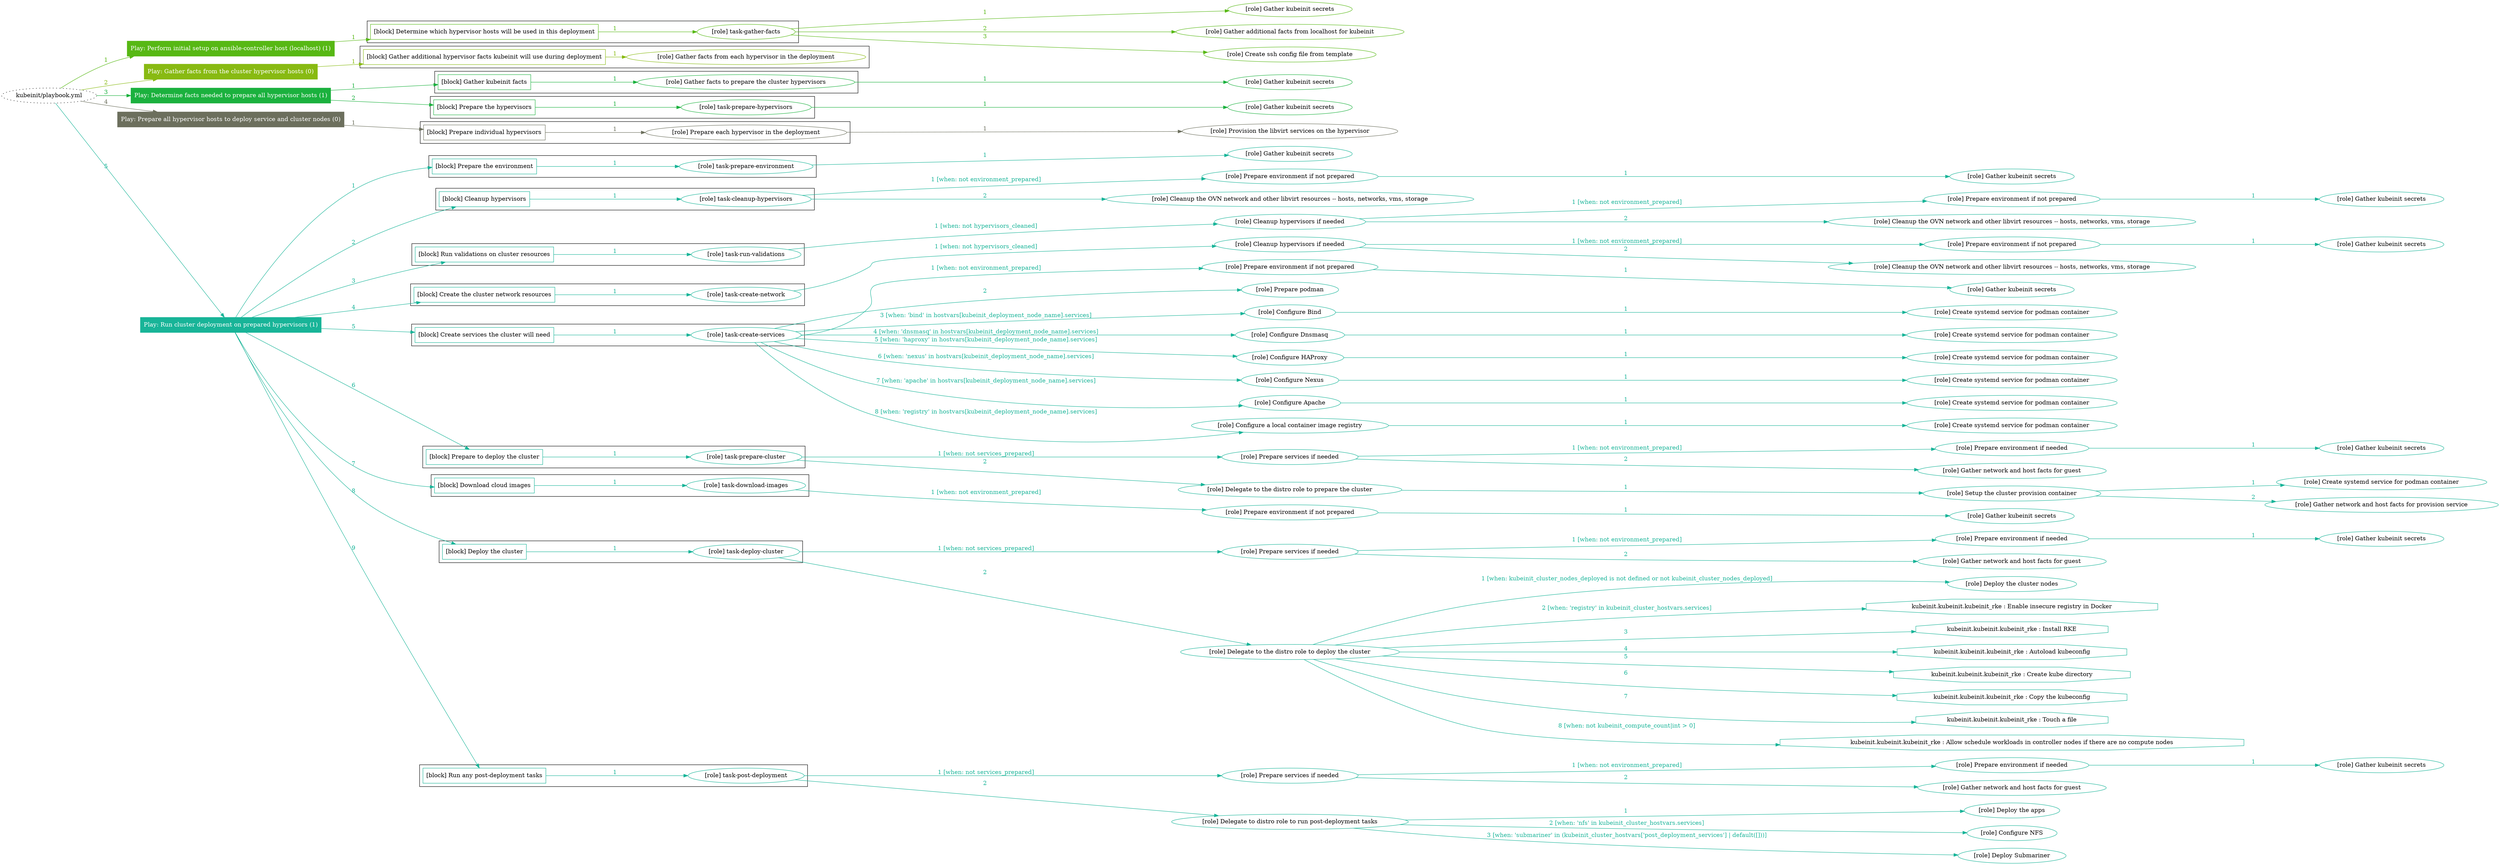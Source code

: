 digraph {
	graph [concentrate=true ordering=in rankdir=LR ratio=fill]
	edge [esep=5 sep=10]
	"kubeinit/playbook.yml" [URL="/home/runner/work/kubeinit/kubeinit/kubeinit/playbook.yml" id=playbook_ad56cc4d style=dotted]
	play_e2d27e5e [label="Play: Perform initial setup on ansible-controller host (localhost) (1)" URL="/home/runner/work/kubeinit/kubeinit/kubeinit/playbook.yml" color="#57b814" fontcolor="#ffffff" id=play_e2d27e5e shape=box style=filled tooltip=localhost]
	"kubeinit/playbook.yml" -> play_e2d27e5e [label="1 " color="#57b814" fontcolor="#57b814" id=edge_4a5ece82 labeltooltip="1 " tooltip="1 "]
	subgraph "Gather kubeinit secrets" {
		role_8caecec0 [label="[role] Gather kubeinit secrets" URL="/home/runner/.ansible/collections/ansible_collections/kubeinit/kubeinit/roles/kubeinit_prepare/tasks/build_hypervisors_group.yml" color="#57b814" id=role_8caecec0 tooltip="Gather kubeinit secrets"]
	}
	subgraph "Gather additional facts from localhost for kubeinit" {
		role_e18c58a7 [label="[role] Gather additional facts from localhost for kubeinit" URL="/home/runner/.ansible/collections/ansible_collections/kubeinit/kubeinit/roles/kubeinit_prepare/tasks/build_hypervisors_group.yml" color="#57b814" id=role_e18c58a7 tooltip="Gather additional facts from localhost for kubeinit"]
	}
	subgraph "Create ssh config file from template" {
		role_cab2b061 [label="[role] Create ssh config file from template" URL="/home/runner/.ansible/collections/ansible_collections/kubeinit/kubeinit/roles/kubeinit_prepare/tasks/build_hypervisors_group.yml" color="#57b814" id=role_cab2b061 tooltip="Create ssh config file from template"]
	}
	subgraph "task-gather-facts" {
		role_47935159 [label="[role] task-gather-facts" URL="/home/runner/work/kubeinit/kubeinit/kubeinit/playbook.yml" color="#57b814" id=role_47935159 tooltip="task-gather-facts"]
		role_47935159 -> role_8caecec0 [label="1 " color="#57b814" fontcolor="#57b814" id=edge_312db075 labeltooltip="1 " tooltip="1 "]
		role_47935159 -> role_e18c58a7 [label="2 " color="#57b814" fontcolor="#57b814" id=edge_8d87c68f labeltooltip="2 " tooltip="2 "]
		role_47935159 -> role_cab2b061 [label="3 " color="#57b814" fontcolor="#57b814" id=edge_d6a0c99b labeltooltip="3 " tooltip="3 "]
	}
	subgraph "Play: Perform initial setup on ansible-controller host (localhost) (1)" {
		play_e2d27e5e -> block_ee9fe966 [label=1 color="#57b814" fontcolor="#57b814" id=edge_82acd79d labeltooltip=1 tooltip=1]
		subgraph cluster_block_ee9fe966 {
			block_ee9fe966 [label="[block] Determine which hypervisor hosts will be used in this deployment" URL="/home/runner/work/kubeinit/kubeinit/kubeinit/playbook.yml" color="#57b814" id=block_ee9fe966 labeltooltip="Determine which hypervisor hosts will be used in this deployment" shape=box tooltip="Determine which hypervisor hosts will be used in this deployment"]
			block_ee9fe966 -> role_47935159 [label="1 " color="#57b814" fontcolor="#57b814" id=edge_8b502aa6 labeltooltip="1 " tooltip="1 "]
		}
	}
	play_242634ef [label="Play: Gather facts from the cluster hypervisor hosts (0)" URL="/home/runner/work/kubeinit/kubeinit/kubeinit/playbook.yml" color="#88ba12" fontcolor="#ffffff" id=play_242634ef shape=box style=filled tooltip="Play: Gather facts from the cluster hypervisor hosts (0)"]
	"kubeinit/playbook.yml" -> play_242634ef [label="2 " color="#88ba12" fontcolor="#88ba12" id=edge_3b2a92cb labeltooltip="2 " tooltip="2 "]
	subgraph "Gather facts from each hypervisor in the deployment" {
		role_b036e285 [label="[role] Gather facts from each hypervisor in the deployment" URL="/home/runner/work/kubeinit/kubeinit/kubeinit/playbook.yml" color="#88ba12" id=role_b036e285 tooltip="Gather facts from each hypervisor in the deployment"]
	}
	subgraph "Play: Gather facts from the cluster hypervisor hosts (0)" {
		play_242634ef -> block_545338bb [label=1 color="#88ba12" fontcolor="#88ba12" id=edge_8d88c85d labeltooltip=1 tooltip=1]
		subgraph cluster_block_545338bb {
			block_545338bb [label="[block] Gather additional hypervisor facts kubeinit will use during deployment" URL="/home/runner/work/kubeinit/kubeinit/kubeinit/playbook.yml" color="#88ba12" id=block_545338bb labeltooltip="Gather additional hypervisor facts kubeinit will use during deployment" shape=box tooltip="Gather additional hypervisor facts kubeinit will use during deployment"]
			block_545338bb -> role_b036e285 [label="1 " color="#88ba12" fontcolor="#88ba12" id=edge_ca3a199c labeltooltip="1 " tooltip="1 "]
		}
	}
	play_de96aedf [label="Play: Determine facts needed to prepare all hypervisor hosts (1)" URL="/home/runner/work/kubeinit/kubeinit/kubeinit/playbook.yml" color="#1bb13e" fontcolor="#ffffff" id=play_de96aedf shape=box style=filled tooltip=localhost]
	"kubeinit/playbook.yml" -> play_de96aedf [label="3 " color="#1bb13e" fontcolor="#1bb13e" id=edge_9e25aa76 labeltooltip="3 " tooltip="3 "]
	subgraph "Gather kubeinit secrets" {
		role_6435d6b5 [label="[role] Gather kubeinit secrets" URL="/home/runner/.ansible/collections/ansible_collections/kubeinit/kubeinit/roles/kubeinit_prepare/tasks/gather_kubeinit_facts.yml" color="#1bb13e" id=role_6435d6b5 tooltip="Gather kubeinit secrets"]
	}
	subgraph "Gather facts to prepare the cluster hypervisors" {
		role_19e1d4fd [label="[role] Gather facts to prepare the cluster hypervisors" URL="/home/runner/work/kubeinit/kubeinit/kubeinit/playbook.yml" color="#1bb13e" id=role_19e1d4fd tooltip="Gather facts to prepare the cluster hypervisors"]
		role_19e1d4fd -> role_6435d6b5 [label="1 " color="#1bb13e" fontcolor="#1bb13e" id=edge_4a332296 labeltooltip="1 " tooltip="1 "]
	}
	subgraph "Gather kubeinit secrets" {
		role_06a35931 [label="[role] Gather kubeinit secrets" URL="/home/runner/.ansible/collections/ansible_collections/kubeinit/kubeinit/roles/kubeinit_prepare/tasks/gather_kubeinit_facts.yml" color="#1bb13e" id=role_06a35931 tooltip="Gather kubeinit secrets"]
	}
	subgraph "task-prepare-hypervisors" {
		role_dc688bc6 [label="[role] task-prepare-hypervisors" URL="/home/runner/work/kubeinit/kubeinit/kubeinit/playbook.yml" color="#1bb13e" id=role_dc688bc6 tooltip="task-prepare-hypervisors"]
		role_dc688bc6 -> role_06a35931 [label="1 " color="#1bb13e" fontcolor="#1bb13e" id=edge_70c2477c labeltooltip="1 " tooltip="1 "]
	}
	subgraph "Play: Determine facts needed to prepare all hypervisor hosts (1)" {
		play_de96aedf -> block_d52e1b7c [label=1 color="#1bb13e" fontcolor="#1bb13e" id=edge_07384f11 labeltooltip=1 tooltip=1]
		subgraph cluster_block_d52e1b7c {
			block_d52e1b7c [label="[block] Gather kubeinit facts" URL="/home/runner/work/kubeinit/kubeinit/kubeinit/playbook.yml" color="#1bb13e" id=block_d52e1b7c labeltooltip="Gather kubeinit facts" shape=box tooltip="Gather kubeinit facts"]
			block_d52e1b7c -> role_19e1d4fd [label="1 " color="#1bb13e" fontcolor="#1bb13e" id=edge_8e4116be labeltooltip="1 " tooltip="1 "]
		}
		play_de96aedf -> block_3daae1e4 [label=2 color="#1bb13e" fontcolor="#1bb13e" id=edge_fbd001d2 labeltooltip=2 tooltip=2]
		subgraph cluster_block_3daae1e4 {
			block_3daae1e4 [label="[block] Prepare the hypervisors" URL="/home/runner/work/kubeinit/kubeinit/kubeinit/playbook.yml" color="#1bb13e" id=block_3daae1e4 labeltooltip="Prepare the hypervisors" shape=box tooltip="Prepare the hypervisors"]
			block_3daae1e4 -> role_dc688bc6 [label="1 " color="#1bb13e" fontcolor="#1bb13e" id=edge_b89bed87 labeltooltip="1 " tooltip="1 "]
		}
	}
	play_b2653efa [label="Play: Prepare all hypervisor hosts to deploy service and cluster nodes (0)" URL="/home/runner/work/kubeinit/kubeinit/kubeinit/playbook.yml" color="#6c6f5d" fontcolor="#ffffff" id=play_b2653efa shape=box style=filled tooltip="Play: Prepare all hypervisor hosts to deploy service and cluster nodes (0)"]
	"kubeinit/playbook.yml" -> play_b2653efa [label="4 " color="#6c6f5d" fontcolor="#6c6f5d" id=edge_db96b7e7 labeltooltip="4 " tooltip="4 "]
	subgraph "Provision the libvirt services on the hypervisor" {
		role_12d65245 [label="[role] Provision the libvirt services on the hypervisor" URL="/home/runner/.ansible/collections/ansible_collections/kubeinit/kubeinit/roles/kubeinit_prepare/tasks/prepare_hypervisor.yml" color="#6c6f5d" id=role_12d65245 tooltip="Provision the libvirt services on the hypervisor"]
	}
	subgraph "Prepare each hypervisor in the deployment" {
		role_eaebdd2c [label="[role] Prepare each hypervisor in the deployment" URL="/home/runner/work/kubeinit/kubeinit/kubeinit/playbook.yml" color="#6c6f5d" id=role_eaebdd2c tooltip="Prepare each hypervisor in the deployment"]
		role_eaebdd2c -> role_12d65245 [label="1 " color="#6c6f5d" fontcolor="#6c6f5d" id=edge_6cf47b03 labeltooltip="1 " tooltip="1 "]
	}
	subgraph "Play: Prepare all hypervisor hosts to deploy service and cluster nodes (0)" {
		play_b2653efa -> block_2a9b8114 [label=1 color="#6c6f5d" fontcolor="#6c6f5d" id=edge_63452d18 labeltooltip=1 tooltip=1]
		subgraph cluster_block_2a9b8114 {
			block_2a9b8114 [label="[block] Prepare individual hypervisors" URL="/home/runner/work/kubeinit/kubeinit/kubeinit/playbook.yml" color="#6c6f5d" id=block_2a9b8114 labeltooltip="Prepare individual hypervisors" shape=box tooltip="Prepare individual hypervisors"]
			block_2a9b8114 -> role_eaebdd2c [label="1 " color="#6c6f5d" fontcolor="#6c6f5d" id=edge_412af940 labeltooltip="1 " tooltip="1 "]
		}
	}
	play_1fff1f12 [label="Play: Run cluster deployment on prepared hypervisors (1)" URL="/home/runner/work/kubeinit/kubeinit/kubeinit/playbook.yml" color="#18b498" fontcolor="#ffffff" id=play_1fff1f12 shape=box style=filled tooltip=localhost]
	"kubeinit/playbook.yml" -> play_1fff1f12 [label="5 " color="#18b498" fontcolor="#18b498" id=edge_ccf6ede2 labeltooltip="5 " tooltip="5 "]
	subgraph "Gather kubeinit secrets" {
		role_f01e259b [label="[role] Gather kubeinit secrets" URL="/home/runner/.ansible/collections/ansible_collections/kubeinit/kubeinit/roles/kubeinit_prepare/tasks/gather_kubeinit_facts.yml" color="#18b498" id=role_f01e259b tooltip="Gather kubeinit secrets"]
	}
	subgraph "task-prepare-environment" {
		role_ac070399 [label="[role] task-prepare-environment" URL="/home/runner/work/kubeinit/kubeinit/kubeinit/playbook.yml" color="#18b498" id=role_ac070399 tooltip="task-prepare-environment"]
		role_ac070399 -> role_f01e259b [label="1 " color="#18b498" fontcolor="#18b498" id=edge_ea59a6ec labeltooltip="1 " tooltip="1 "]
	}
	subgraph "Gather kubeinit secrets" {
		role_28d70554 [label="[role] Gather kubeinit secrets" URL="/home/runner/.ansible/collections/ansible_collections/kubeinit/kubeinit/roles/kubeinit_prepare/tasks/gather_kubeinit_facts.yml" color="#18b498" id=role_28d70554 tooltip="Gather kubeinit secrets"]
	}
	subgraph "Prepare environment if not prepared" {
		role_78c14a8c [label="[role] Prepare environment if not prepared" URL="/home/runner/.ansible/collections/ansible_collections/kubeinit/kubeinit/roles/kubeinit_prepare/tasks/cleanup_hypervisors.yml" color="#18b498" id=role_78c14a8c tooltip="Prepare environment if not prepared"]
		role_78c14a8c -> role_28d70554 [label="1 " color="#18b498" fontcolor="#18b498" id=edge_17ea682e labeltooltip="1 " tooltip="1 "]
	}
	subgraph "Cleanup the OVN network and other libvirt resources -- hosts, networks, vms, storage" {
		role_adc7763f [label="[role] Cleanup the OVN network and other libvirt resources -- hosts, networks, vms, storage" URL="/home/runner/.ansible/collections/ansible_collections/kubeinit/kubeinit/roles/kubeinit_prepare/tasks/cleanup_hypervisors.yml" color="#18b498" id=role_adc7763f tooltip="Cleanup the OVN network and other libvirt resources -- hosts, networks, vms, storage"]
	}
	subgraph "task-cleanup-hypervisors" {
		role_fd92d366 [label="[role] task-cleanup-hypervisors" URL="/home/runner/work/kubeinit/kubeinit/kubeinit/playbook.yml" color="#18b498" id=role_fd92d366 tooltip="task-cleanup-hypervisors"]
		role_fd92d366 -> role_78c14a8c [label="1 [when: not environment_prepared]" color="#18b498" fontcolor="#18b498" id=edge_99ed2f37 labeltooltip="1 [when: not environment_prepared]" tooltip="1 [when: not environment_prepared]"]
		role_fd92d366 -> role_adc7763f [label="2 " color="#18b498" fontcolor="#18b498" id=edge_db4483ed labeltooltip="2 " tooltip="2 "]
	}
	subgraph "Gather kubeinit secrets" {
		role_2e006601 [label="[role] Gather kubeinit secrets" URL="/home/runner/.ansible/collections/ansible_collections/kubeinit/kubeinit/roles/kubeinit_prepare/tasks/gather_kubeinit_facts.yml" color="#18b498" id=role_2e006601 tooltip="Gather kubeinit secrets"]
	}
	subgraph "Prepare environment if not prepared" {
		role_01ced972 [label="[role] Prepare environment if not prepared" URL="/home/runner/.ansible/collections/ansible_collections/kubeinit/kubeinit/roles/kubeinit_prepare/tasks/cleanup_hypervisors.yml" color="#18b498" id=role_01ced972 tooltip="Prepare environment if not prepared"]
		role_01ced972 -> role_2e006601 [label="1 " color="#18b498" fontcolor="#18b498" id=edge_27e6383d labeltooltip="1 " tooltip="1 "]
	}
	subgraph "Cleanup the OVN network and other libvirt resources -- hosts, networks, vms, storage" {
		role_58a70f8f [label="[role] Cleanup the OVN network and other libvirt resources -- hosts, networks, vms, storage" URL="/home/runner/.ansible/collections/ansible_collections/kubeinit/kubeinit/roles/kubeinit_prepare/tasks/cleanup_hypervisors.yml" color="#18b498" id=role_58a70f8f tooltip="Cleanup the OVN network and other libvirt resources -- hosts, networks, vms, storage"]
	}
	subgraph "Cleanup hypervisors if needed" {
		role_36cb63e2 [label="[role] Cleanup hypervisors if needed" URL="/home/runner/.ansible/collections/ansible_collections/kubeinit/kubeinit/roles/kubeinit_validations/tasks/main.yml" color="#18b498" id=role_36cb63e2 tooltip="Cleanup hypervisors if needed"]
		role_36cb63e2 -> role_01ced972 [label="1 [when: not environment_prepared]" color="#18b498" fontcolor="#18b498" id=edge_2f2795e2 labeltooltip="1 [when: not environment_prepared]" tooltip="1 [when: not environment_prepared]"]
		role_36cb63e2 -> role_58a70f8f [label="2 " color="#18b498" fontcolor="#18b498" id=edge_8f5e1035 labeltooltip="2 " tooltip="2 "]
	}
	subgraph "task-run-validations" {
		role_15efc635 [label="[role] task-run-validations" URL="/home/runner/work/kubeinit/kubeinit/kubeinit/playbook.yml" color="#18b498" id=role_15efc635 tooltip="task-run-validations"]
		role_15efc635 -> role_36cb63e2 [label="1 [when: not hypervisors_cleaned]" color="#18b498" fontcolor="#18b498" id=edge_c5f8f22e labeltooltip="1 [when: not hypervisors_cleaned]" tooltip="1 [when: not hypervisors_cleaned]"]
	}
	subgraph "Gather kubeinit secrets" {
		role_accc8fbd [label="[role] Gather kubeinit secrets" URL="/home/runner/.ansible/collections/ansible_collections/kubeinit/kubeinit/roles/kubeinit_prepare/tasks/gather_kubeinit_facts.yml" color="#18b498" id=role_accc8fbd tooltip="Gather kubeinit secrets"]
	}
	subgraph "Prepare environment if not prepared" {
		role_8a1caf19 [label="[role] Prepare environment if not prepared" URL="/home/runner/.ansible/collections/ansible_collections/kubeinit/kubeinit/roles/kubeinit_prepare/tasks/cleanup_hypervisors.yml" color="#18b498" id=role_8a1caf19 tooltip="Prepare environment if not prepared"]
		role_8a1caf19 -> role_accc8fbd [label="1 " color="#18b498" fontcolor="#18b498" id=edge_2fae8c40 labeltooltip="1 " tooltip="1 "]
	}
	subgraph "Cleanup the OVN network and other libvirt resources -- hosts, networks, vms, storage" {
		role_b81959d9 [label="[role] Cleanup the OVN network and other libvirt resources -- hosts, networks, vms, storage" URL="/home/runner/.ansible/collections/ansible_collections/kubeinit/kubeinit/roles/kubeinit_prepare/tasks/cleanup_hypervisors.yml" color="#18b498" id=role_b81959d9 tooltip="Cleanup the OVN network and other libvirt resources -- hosts, networks, vms, storage"]
	}
	subgraph "Cleanup hypervisors if needed" {
		role_41d81420 [label="[role] Cleanup hypervisors if needed" URL="/home/runner/.ansible/collections/ansible_collections/kubeinit/kubeinit/roles/kubeinit_libvirt/tasks/create_network.yml" color="#18b498" id=role_41d81420 tooltip="Cleanup hypervisors if needed"]
		role_41d81420 -> role_8a1caf19 [label="1 [when: not environment_prepared]" color="#18b498" fontcolor="#18b498" id=edge_cbe672a8 labeltooltip="1 [when: not environment_prepared]" tooltip="1 [when: not environment_prepared]"]
		role_41d81420 -> role_b81959d9 [label="2 " color="#18b498" fontcolor="#18b498" id=edge_35fd6a7b labeltooltip="2 " tooltip="2 "]
	}
	subgraph "task-create-network" {
		role_42b4af9a [label="[role] task-create-network" URL="/home/runner/work/kubeinit/kubeinit/kubeinit/playbook.yml" color="#18b498" id=role_42b4af9a tooltip="task-create-network"]
		role_42b4af9a -> role_41d81420 [label="1 [when: not hypervisors_cleaned]" color="#18b498" fontcolor="#18b498" id=edge_ce1dcd2d labeltooltip="1 [when: not hypervisors_cleaned]" tooltip="1 [when: not hypervisors_cleaned]"]
	}
	subgraph "Gather kubeinit secrets" {
		role_8c33ddd1 [label="[role] Gather kubeinit secrets" URL="/home/runner/.ansible/collections/ansible_collections/kubeinit/kubeinit/roles/kubeinit_prepare/tasks/gather_kubeinit_facts.yml" color="#18b498" id=role_8c33ddd1 tooltip="Gather kubeinit secrets"]
	}
	subgraph "Prepare environment if not prepared" {
		role_e92c184a [label="[role] Prepare environment if not prepared" URL="/home/runner/.ansible/collections/ansible_collections/kubeinit/kubeinit/roles/kubeinit_services/tasks/main.yml" color="#18b498" id=role_e92c184a tooltip="Prepare environment if not prepared"]
		role_e92c184a -> role_8c33ddd1 [label="1 " color="#18b498" fontcolor="#18b498" id=edge_4cff272e labeltooltip="1 " tooltip="1 "]
	}
	subgraph "Prepare podman" {
		role_97bdbd8a [label="[role] Prepare podman" URL="/home/runner/.ansible/collections/ansible_collections/kubeinit/kubeinit/roles/kubeinit_services/tasks/00_create_service_pod.yml" color="#18b498" id=role_97bdbd8a tooltip="Prepare podman"]
	}
	subgraph "Create systemd service for podman container" {
		role_a95ace68 [label="[role] Create systemd service for podman container" URL="/home/runner/.ansible/collections/ansible_collections/kubeinit/kubeinit/roles/kubeinit_bind/tasks/main.yml" color="#18b498" id=role_a95ace68 tooltip="Create systemd service for podman container"]
	}
	subgraph "Configure Bind" {
		role_8f5a0aff [label="[role] Configure Bind" URL="/home/runner/.ansible/collections/ansible_collections/kubeinit/kubeinit/roles/kubeinit_services/tasks/start_services_containers.yml" color="#18b498" id=role_8f5a0aff tooltip="Configure Bind"]
		role_8f5a0aff -> role_a95ace68 [label="1 " color="#18b498" fontcolor="#18b498" id=edge_f0a955ad labeltooltip="1 " tooltip="1 "]
	}
	subgraph "Create systemd service for podman container" {
		role_437e7b6e [label="[role] Create systemd service for podman container" URL="/home/runner/.ansible/collections/ansible_collections/kubeinit/kubeinit/roles/kubeinit_dnsmasq/tasks/main.yml" color="#18b498" id=role_437e7b6e tooltip="Create systemd service for podman container"]
	}
	subgraph "Configure Dnsmasq" {
		role_b3ea6ff1 [label="[role] Configure Dnsmasq" URL="/home/runner/.ansible/collections/ansible_collections/kubeinit/kubeinit/roles/kubeinit_services/tasks/start_services_containers.yml" color="#18b498" id=role_b3ea6ff1 tooltip="Configure Dnsmasq"]
		role_b3ea6ff1 -> role_437e7b6e [label="1 " color="#18b498" fontcolor="#18b498" id=edge_c48ce092 labeltooltip="1 " tooltip="1 "]
	}
	subgraph "Create systemd service for podman container" {
		role_fea1d9c7 [label="[role] Create systemd service for podman container" URL="/home/runner/.ansible/collections/ansible_collections/kubeinit/kubeinit/roles/kubeinit_haproxy/tasks/main.yml" color="#18b498" id=role_fea1d9c7 tooltip="Create systemd service for podman container"]
	}
	subgraph "Configure HAProxy" {
		role_f89cd831 [label="[role] Configure HAProxy" URL="/home/runner/.ansible/collections/ansible_collections/kubeinit/kubeinit/roles/kubeinit_services/tasks/start_services_containers.yml" color="#18b498" id=role_f89cd831 tooltip="Configure HAProxy"]
		role_f89cd831 -> role_fea1d9c7 [label="1 " color="#18b498" fontcolor="#18b498" id=edge_677c8c40 labeltooltip="1 " tooltip="1 "]
	}
	subgraph "Create systemd service for podman container" {
		role_7aa463ea [label="[role] Create systemd service for podman container" URL="/home/runner/.ansible/collections/ansible_collections/kubeinit/kubeinit/roles/kubeinit_nexus/tasks/main.yml" color="#18b498" id=role_7aa463ea tooltip="Create systemd service for podman container"]
	}
	subgraph "Configure Nexus" {
		role_d23a3349 [label="[role] Configure Nexus" URL="/home/runner/.ansible/collections/ansible_collections/kubeinit/kubeinit/roles/kubeinit_services/tasks/start_services_containers.yml" color="#18b498" id=role_d23a3349 tooltip="Configure Nexus"]
		role_d23a3349 -> role_7aa463ea [label="1 " color="#18b498" fontcolor="#18b498" id=edge_4b5371d2 labeltooltip="1 " tooltip="1 "]
	}
	subgraph "Create systemd service for podman container" {
		role_91e4d8b1 [label="[role] Create systemd service for podman container" URL="/home/runner/.ansible/collections/ansible_collections/kubeinit/kubeinit/roles/kubeinit_apache/tasks/main.yml" color="#18b498" id=role_91e4d8b1 tooltip="Create systemd service for podman container"]
	}
	subgraph "Configure Apache" {
		role_6d3fcf8b [label="[role] Configure Apache" URL="/home/runner/.ansible/collections/ansible_collections/kubeinit/kubeinit/roles/kubeinit_services/tasks/start_services_containers.yml" color="#18b498" id=role_6d3fcf8b tooltip="Configure Apache"]
		role_6d3fcf8b -> role_91e4d8b1 [label="1 " color="#18b498" fontcolor="#18b498" id=edge_47a3f243 labeltooltip="1 " tooltip="1 "]
	}
	subgraph "Create systemd service for podman container" {
		role_f86527e0 [label="[role] Create systemd service for podman container" URL="/home/runner/.ansible/collections/ansible_collections/kubeinit/kubeinit/roles/kubeinit_registry/tasks/main.yml" color="#18b498" id=role_f86527e0 tooltip="Create systemd service for podman container"]
	}
	subgraph "Configure a local container image registry" {
		role_2e4516a8 [label="[role] Configure a local container image registry" URL="/home/runner/.ansible/collections/ansible_collections/kubeinit/kubeinit/roles/kubeinit_services/tasks/start_services_containers.yml" color="#18b498" id=role_2e4516a8 tooltip="Configure a local container image registry"]
		role_2e4516a8 -> role_f86527e0 [label="1 " color="#18b498" fontcolor="#18b498" id=edge_9bbbc473 labeltooltip="1 " tooltip="1 "]
	}
	subgraph "task-create-services" {
		role_89347b7a [label="[role] task-create-services" URL="/home/runner/work/kubeinit/kubeinit/kubeinit/playbook.yml" color="#18b498" id=role_89347b7a tooltip="task-create-services"]
		role_89347b7a -> role_e92c184a [label="1 [when: not environment_prepared]" color="#18b498" fontcolor="#18b498" id=edge_7eb4a441 labeltooltip="1 [when: not environment_prepared]" tooltip="1 [when: not environment_prepared]"]
		role_89347b7a -> role_97bdbd8a [label="2 " color="#18b498" fontcolor="#18b498" id=edge_35e79e3b labeltooltip="2 " tooltip="2 "]
		role_89347b7a -> role_8f5a0aff [label="3 [when: 'bind' in hostvars[kubeinit_deployment_node_name].services]" color="#18b498" fontcolor="#18b498" id=edge_34b42431 labeltooltip="3 [when: 'bind' in hostvars[kubeinit_deployment_node_name].services]" tooltip="3 [when: 'bind' in hostvars[kubeinit_deployment_node_name].services]"]
		role_89347b7a -> role_b3ea6ff1 [label="4 [when: 'dnsmasq' in hostvars[kubeinit_deployment_node_name].services]" color="#18b498" fontcolor="#18b498" id=edge_46fa204b labeltooltip="4 [when: 'dnsmasq' in hostvars[kubeinit_deployment_node_name].services]" tooltip="4 [when: 'dnsmasq' in hostvars[kubeinit_deployment_node_name].services]"]
		role_89347b7a -> role_f89cd831 [label="5 [when: 'haproxy' in hostvars[kubeinit_deployment_node_name].services]" color="#18b498" fontcolor="#18b498" id=edge_d19ba3c0 labeltooltip="5 [when: 'haproxy' in hostvars[kubeinit_deployment_node_name].services]" tooltip="5 [when: 'haproxy' in hostvars[kubeinit_deployment_node_name].services]"]
		role_89347b7a -> role_d23a3349 [label="6 [when: 'nexus' in hostvars[kubeinit_deployment_node_name].services]" color="#18b498" fontcolor="#18b498" id=edge_b170d63d labeltooltip="6 [when: 'nexus' in hostvars[kubeinit_deployment_node_name].services]" tooltip="6 [when: 'nexus' in hostvars[kubeinit_deployment_node_name].services]"]
		role_89347b7a -> role_6d3fcf8b [label="7 [when: 'apache' in hostvars[kubeinit_deployment_node_name].services]" color="#18b498" fontcolor="#18b498" id=edge_a135ff8f labeltooltip="7 [when: 'apache' in hostvars[kubeinit_deployment_node_name].services]" tooltip="7 [when: 'apache' in hostvars[kubeinit_deployment_node_name].services]"]
		role_89347b7a -> role_2e4516a8 [label="8 [when: 'registry' in hostvars[kubeinit_deployment_node_name].services]" color="#18b498" fontcolor="#18b498" id=edge_5f2e6531 labeltooltip="8 [when: 'registry' in hostvars[kubeinit_deployment_node_name].services]" tooltip="8 [when: 'registry' in hostvars[kubeinit_deployment_node_name].services]"]
	}
	subgraph "Gather kubeinit secrets" {
		role_cae92329 [label="[role] Gather kubeinit secrets" URL="/home/runner/.ansible/collections/ansible_collections/kubeinit/kubeinit/roles/kubeinit_prepare/tasks/gather_kubeinit_facts.yml" color="#18b498" id=role_cae92329 tooltip="Gather kubeinit secrets"]
	}
	subgraph "Prepare environment if needed" {
		role_06676081 [label="[role] Prepare environment if needed" URL="/home/runner/.ansible/collections/ansible_collections/kubeinit/kubeinit/roles/kubeinit_services/tasks/prepare_services.yml" color="#18b498" id=role_06676081 tooltip="Prepare environment if needed"]
		role_06676081 -> role_cae92329 [label="1 " color="#18b498" fontcolor="#18b498" id=edge_412c0a70 labeltooltip="1 " tooltip="1 "]
	}
	subgraph "Gather network and host facts for guest" {
		role_d687a2ee [label="[role] Gather network and host facts for guest" URL="/home/runner/.ansible/collections/ansible_collections/kubeinit/kubeinit/roles/kubeinit_services/tasks/prepare_services.yml" color="#18b498" id=role_d687a2ee tooltip="Gather network and host facts for guest"]
	}
	subgraph "Prepare services if needed" {
		role_8a64f5bc [label="[role] Prepare services if needed" URL="/home/runner/.ansible/collections/ansible_collections/kubeinit/kubeinit/roles/kubeinit_prepare/tasks/prepare_cluster.yml" color="#18b498" id=role_8a64f5bc tooltip="Prepare services if needed"]
		role_8a64f5bc -> role_06676081 [label="1 [when: not environment_prepared]" color="#18b498" fontcolor="#18b498" id=edge_8e95c97e labeltooltip="1 [when: not environment_prepared]" tooltip="1 [when: not environment_prepared]"]
		role_8a64f5bc -> role_d687a2ee [label="2 " color="#18b498" fontcolor="#18b498" id=edge_f4cb23a2 labeltooltip="2 " tooltip="2 "]
	}
	subgraph "Create systemd service for podman container" {
		role_e7cd3bd9 [label="[role] Create systemd service for podman container" URL="/home/runner/.ansible/collections/ansible_collections/kubeinit/kubeinit/roles/kubeinit_services/tasks/create_provision_container.yml" color="#18b498" id=role_e7cd3bd9 tooltip="Create systemd service for podman container"]
	}
	subgraph "Gather network and host facts for provision service" {
		role_239aa3bc [label="[role] Gather network and host facts for provision service" URL="/home/runner/.ansible/collections/ansible_collections/kubeinit/kubeinit/roles/kubeinit_services/tasks/create_provision_container.yml" color="#18b498" id=role_239aa3bc tooltip="Gather network and host facts for provision service"]
	}
	subgraph "Setup the cluster provision container" {
		role_4e031de2 [label="[role] Setup the cluster provision container" URL="/home/runner/.ansible/collections/ansible_collections/kubeinit/kubeinit/roles/kubeinit_rke/tasks/prepare_cluster.yml" color="#18b498" id=role_4e031de2 tooltip="Setup the cluster provision container"]
		role_4e031de2 -> role_e7cd3bd9 [label="1 " color="#18b498" fontcolor="#18b498" id=edge_610b25d4 labeltooltip="1 " tooltip="1 "]
		role_4e031de2 -> role_239aa3bc [label="2 " color="#18b498" fontcolor="#18b498" id=edge_05fd43ad labeltooltip="2 " tooltip="2 "]
	}
	subgraph "Delegate to the distro role to prepare the cluster" {
		role_14563ed6 [label="[role] Delegate to the distro role to prepare the cluster" URL="/home/runner/.ansible/collections/ansible_collections/kubeinit/kubeinit/roles/kubeinit_prepare/tasks/prepare_cluster.yml" color="#18b498" id=role_14563ed6 tooltip="Delegate to the distro role to prepare the cluster"]
		role_14563ed6 -> role_4e031de2 [label="1 " color="#18b498" fontcolor="#18b498" id=edge_a75ee60a labeltooltip="1 " tooltip="1 "]
	}
	subgraph "task-prepare-cluster" {
		role_bc41ea6a [label="[role] task-prepare-cluster" URL="/home/runner/work/kubeinit/kubeinit/kubeinit/playbook.yml" color="#18b498" id=role_bc41ea6a tooltip="task-prepare-cluster"]
		role_bc41ea6a -> role_8a64f5bc [label="1 [when: not services_prepared]" color="#18b498" fontcolor="#18b498" id=edge_0023e075 labeltooltip="1 [when: not services_prepared]" tooltip="1 [when: not services_prepared]"]
		role_bc41ea6a -> role_14563ed6 [label="2 " color="#18b498" fontcolor="#18b498" id=edge_9088e0ff labeltooltip="2 " tooltip="2 "]
	}
	subgraph "Gather kubeinit secrets" {
		role_8be03546 [label="[role] Gather kubeinit secrets" URL="/home/runner/.ansible/collections/ansible_collections/kubeinit/kubeinit/roles/kubeinit_prepare/tasks/gather_kubeinit_facts.yml" color="#18b498" id=role_8be03546 tooltip="Gather kubeinit secrets"]
	}
	subgraph "Prepare environment if not prepared" {
		role_01322762 [label="[role] Prepare environment if not prepared" URL="/home/runner/.ansible/collections/ansible_collections/kubeinit/kubeinit/roles/kubeinit_libvirt/tasks/download_cloud_images.yml" color="#18b498" id=role_01322762 tooltip="Prepare environment if not prepared"]
		role_01322762 -> role_8be03546 [label="1 " color="#18b498" fontcolor="#18b498" id=edge_341dc0a3 labeltooltip="1 " tooltip="1 "]
	}
	subgraph "task-download-images" {
		role_7a5e357b [label="[role] task-download-images" URL="/home/runner/work/kubeinit/kubeinit/kubeinit/playbook.yml" color="#18b498" id=role_7a5e357b tooltip="task-download-images"]
		role_7a5e357b -> role_01322762 [label="1 [when: not environment_prepared]" color="#18b498" fontcolor="#18b498" id=edge_478268dc labeltooltip="1 [when: not environment_prepared]" tooltip="1 [when: not environment_prepared]"]
	}
	subgraph "Gather kubeinit secrets" {
		role_3458502c [label="[role] Gather kubeinit secrets" URL="/home/runner/.ansible/collections/ansible_collections/kubeinit/kubeinit/roles/kubeinit_prepare/tasks/gather_kubeinit_facts.yml" color="#18b498" id=role_3458502c tooltip="Gather kubeinit secrets"]
	}
	subgraph "Prepare environment if needed" {
		role_ce61f712 [label="[role] Prepare environment if needed" URL="/home/runner/.ansible/collections/ansible_collections/kubeinit/kubeinit/roles/kubeinit_services/tasks/prepare_services.yml" color="#18b498" id=role_ce61f712 tooltip="Prepare environment if needed"]
		role_ce61f712 -> role_3458502c [label="1 " color="#18b498" fontcolor="#18b498" id=edge_c9df8db3 labeltooltip="1 " tooltip="1 "]
	}
	subgraph "Gather network and host facts for guest" {
		role_20d72e1b [label="[role] Gather network and host facts for guest" URL="/home/runner/.ansible/collections/ansible_collections/kubeinit/kubeinit/roles/kubeinit_services/tasks/prepare_services.yml" color="#18b498" id=role_20d72e1b tooltip="Gather network and host facts for guest"]
	}
	subgraph "Prepare services if needed" {
		role_fe5220aa [label="[role] Prepare services if needed" URL="/home/runner/.ansible/collections/ansible_collections/kubeinit/kubeinit/roles/kubeinit_prepare/tasks/deploy_cluster.yml" color="#18b498" id=role_fe5220aa tooltip="Prepare services if needed"]
		role_fe5220aa -> role_ce61f712 [label="1 [when: not environment_prepared]" color="#18b498" fontcolor="#18b498" id=edge_f4601152 labeltooltip="1 [when: not environment_prepared]" tooltip="1 [when: not environment_prepared]"]
		role_fe5220aa -> role_20d72e1b [label="2 " color="#18b498" fontcolor="#18b498" id=edge_0ace3a80 labeltooltip="2 " tooltip="2 "]
	}
	subgraph "Deploy the cluster nodes" {
		role_b0f6f315 [label="[role] Deploy the cluster nodes" URL="/home/runner/.ansible/collections/ansible_collections/kubeinit/kubeinit/roles/kubeinit_rke/tasks/main.yml" color="#18b498" id=role_b0f6f315 tooltip="Deploy the cluster nodes"]
	}
	subgraph "Delegate to the distro role to deploy the cluster" {
		role_9e077f15 [label="[role] Delegate to the distro role to deploy the cluster" URL="/home/runner/.ansible/collections/ansible_collections/kubeinit/kubeinit/roles/kubeinit_prepare/tasks/deploy_cluster.yml" color="#18b498" id=role_9e077f15 tooltip="Delegate to the distro role to deploy the cluster"]
		role_9e077f15 -> role_b0f6f315 [label="1 [when: kubeinit_cluster_nodes_deployed is not defined or not kubeinit_cluster_nodes_deployed]" color="#18b498" fontcolor="#18b498" id=edge_e9c96806 labeltooltip="1 [when: kubeinit_cluster_nodes_deployed is not defined or not kubeinit_cluster_nodes_deployed]" tooltip="1 [when: kubeinit_cluster_nodes_deployed is not defined or not kubeinit_cluster_nodes_deployed]"]
		task_5e40d55a [label="kubeinit.kubeinit.kubeinit_rke : Enable insecure registry in Docker" URL="/home/runner/.ansible/collections/ansible_collections/kubeinit/kubeinit/roles/kubeinit_rke/tasks/main.yml" color="#18b498" id=task_5e40d55a shape=octagon tooltip="kubeinit.kubeinit.kubeinit_rke : Enable insecure registry in Docker"]
		role_9e077f15 -> task_5e40d55a [label="2 [when: 'registry' in kubeinit_cluster_hostvars.services]" color="#18b498" fontcolor="#18b498" id=edge_285d990f labeltooltip="2 [when: 'registry' in kubeinit_cluster_hostvars.services]" tooltip="2 [when: 'registry' in kubeinit_cluster_hostvars.services]"]
		task_62a0ce47 [label="kubeinit.kubeinit.kubeinit_rke : Install RKE" URL="/home/runner/.ansible/collections/ansible_collections/kubeinit/kubeinit/roles/kubeinit_rke/tasks/main.yml" color="#18b498" id=task_62a0ce47 shape=octagon tooltip="kubeinit.kubeinit.kubeinit_rke : Install RKE"]
		role_9e077f15 -> task_62a0ce47 [label="3 " color="#18b498" fontcolor="#18b498" id=edge_f6e9dc8c labeltooltip="3 " tooltip="3 "]
		task_ae64ab06 [label="kubeinit.kubeinit.kubeinit_rke : Autoload kubeconfig" URL="/home/runner/.ansible/collections/ansible_collections/kubeinit/kubeinit/roles/kubeinit_rke/tasks/main.yml" color="#18b498" id=task_ae64ab06 shape=octagon tooltip="kubeinit.kubeinit.kubeinit_rke : Autoload kubeconfig"]
		role_9e077f15 -> task_ae64ab06 [label="4 " color="#18b498" fontcolor="#18b498" id=edge_f93443eb labeltooltip="4 " tooltip="4 "]
		task_71e5596f [label="kubeinit.kubeinit.kubeinit_rke : Create kube directory" URL="/home/runner/.ansible/collections/ansible_collections/kubeinit/kubeinit/roles/kubeinit_rke/tasks/main.yml" color="#18b498" id=task_71e5596f shape=octagon tooltip="kubeinit.kubeinit.kubeinit_rke : Create kube directory"]
		role_9e077f15 -> task_71e5596f [label="5 " color="#18b498" fontcolor="#18b498" id=edge_2be9e967 labeltooltip="5 " tooltip="5 "]
		task_a54751a2 [label="kubeinit.kubeinit.kubeinit_rke : Copy the kubeconfig" URL="/home/runner/.ansible/collections/ansible_collections/kubeinit/kubeinit/roles/kubeinit_rke/tasks/main.yml" color="#18b498" id=task_a54751a2 shape=octagon tooltip="kubeinit.kubeinit.kubeinit_rke : Copy the kubeconfig"]
		role_9e077f15 -> task_a54751a2 [label="6 " color="#18b498" fontcolor="#18b498" id=edge_0ad439f0 labeltooltip="6 " tooltip="6 "]
		task_47f03314 [label="kubeinit.kubeinit.kubeinit_rke : Touch a file" URL="/home/runner/.ansible/collections/ansible_collections/kubeinit/kubeinit/roles/kubeinit_rke/tasks/main.yml" color="#18b498" id=task_47f03314 shape=octagon tooltip="kubeinit.kubeinit.kubeinit_rke : Touch a file"]
		role_9e077f15 -> task_47f03314 [label="7 " color="#18b498" fontcolor="#18b498" id=edge_b119eeab labeltooltip="7 " tooltip="7 "]
		task_175befdb [label="kubeinit.kubeinit.kubeinit_rke : Allow schedule workloads in controller nodes if there are no compute nodes" URL="/home/runner/.ansible/collections/ansible_collections/kubeinit/kubeinit/roles/kubeinit_rke/tasks/main.yml" color="#18b498" id=task_175befdb shape=octagon tooltip="kubeinit.kubeinit.kubeinit_rke : Allow schedule workloads in controller nodes if there are no compute nodes"]
		role_9e077f15 -> task_175befdb [label="8 [when: not kubeinit_compute_count|int > 0]" color="#18b498" fontcolor="#18b498" id=edge_3d42cd42 labeltooltip="8 [when: not kubeinit_compute_count|int > 0]" tooltip="8 [when: not kubeinit_compute_count|int > 0]"]
	}
	subgraph "task-deploy-cluster" {
		role_b8a496c0 [label="[role] task-deploy-cluster" URL="/home/runner/work/kubeinit/kubeinit/kubeinit/playbook.yml" color="#18b498" id=role_b8a496c0 tooltip="task-deploy-cluster"]
		role_b8a496c0 -> role_fe5220aa [label="1 [when: not services_prepared]" color="#18b498" fontcolor="#18b498" id=edge_9aff00ee labeltooltip="1 [when: not services_prepared]" tooltip="1 [when: not services_prepared]"]
		role_b8a496c0 -> role_9e077f15 [label="2 " color="#18b498" fontcolor="#18b498" id=edge_aca470f9 labeltooltip="2 " tooltip="2 "]
	}
	subgraph "Gather kubeinit secrets" {
		role_6a5fe361 [label="[role] Gather kubeinit secrets" URL="/home/runner/.ansible/collections/ansible_collections/kubeinit/kubeinit/roles/kubeinit_prepare/tasks/gather_kubeinit_facts.yml" color="#18b498" id=role_6a5fe361 tooltip="Gather kubeinit secrets"]
	}
	subgraph "Prepare environment if needed" {
		role_4bdcc342 [label="[role] Prepare environment if needed" URL="/home/runner/.ansible/collections/ansible_collections/kubeinit/kubeinit/roles/kubeinit_services/tasks/prepare_services.yml" color="#18b498" id=role_4bdcc342 tooltip="Prepare environment if needed"]
		role_4bdcc342 -> role_6a5fe361 [label="1 " color="#18b498" fontcolor="#18b498" id=edge_90738ce7 labeltooltip="1 " tooltip="1 "]
	}
	subgraph "Gather network and host facts for guest" {
		role_40a6a6bd [label="[role] Gather network and host facts for guest" URL="/home/runner/.ansible/collections/ansible_collections/kubeinit/kubeinit/roles/kubeinit_services/tasks/prepare_services.yml" color="#18b498" id=role_40a6a6bd tooltip="Gather network and host facts for guest"]
	}
	subgraph "Prepare services if needed" {
		role_1a8f7153 [label="[role] Prepare services if needed" URL="/home/runner/.ansible/collections/ansible_collections/kubeinit/kubeinit/roles/kubeinit_prepare/tasks/post_deployment.yml" color="#18b498" id=role_1a8f7153 tooltip="Prepare services if needed"]
		role_1a8f7153 -> role_4bdcc342 [label="1 [when: not environment_prepared]" color="#18b498" fontcolor="#18b498" id=edge_d0f1df02 labeltooltip="1 [when: not environment_prepared]" tooltip="1 [when: not environment_prepared]"]
		role_1a8f7153 -> role_40a6a6bd [label="2 " color="#18b498" fontcolor="#18b498" id=edge_cd0d0294 labeltooltip="2 " tooltip="2 "]
	}
	subgraph "Deploy the apps" {
		role_e3f12cc5 [label="[role] Deploy the apps" URL="/home/runner/.ansible/collections/ansible_collections/kubeinit/kubeinit/roles/kubeinit_rke/tasks/post_deployment_tasks.yml" color="#18b498" id=role_e3f12cc5 tooltip="Deploy the apps"]
	}
	subgraph "Configure NFS" {
		role_7067966f [label="[role] Configure NFS" URL="/home/runner/.ansible/collections/ansible_collections/kubeinit/kubeinit/roles/kubeinit_rke/tasks/post_deployment_tasks.yml" color="#18b498" id=role_7067966f tooltip="Configure NFS"]
	}
	subgraph "Deploy Submariner" {
		role_52e4bc2d [label="[role] Deploy Submariner" URL="/home/runner/.ansible/collections/ansible_collections/kubeinit/kubeinit/roles/kubeinit_rke/tasks/post_deployment_tasks.yml" color="#18b498" id=role_52e4bc2d tooltip="Deploy Submariner"]
	}
	subgraph "Delegate to distro role to run post-deployment tasks" {
		role_d36e34d1 [label="[role] Delegate to distro role to run post-deployment tasks" URL="/home/runner/.ansible/collections/ansible_collections/kubeinit/kubeinit/roles/kubeinit_prepare/tasks/post_deployment.yml" color="#18b498" id=role_d36e34d1 tooltip="Delegate to distro role to run post-deployment tasks"]
		role_d36e34d1 -> role_e3f12cc5 [label="1 " color="#18b498" fontcolor="#18b498" id=edge_6ed61672 labeltooltip="1 " tooltip="1 "]
		role_d36e34d1 -> role_7067966f [label="2 [when: 'nfs' in kubeinit_cluster_hostvars.services]" color="#18b498" fontcolor="#18b498" id=edge_05d81044 labeltooltip="2 [when: 'nfs' in kubeinit_cluster_hostvars.services]" tooltip="2 [when: 'nfs' in kubeinit_cluster_hostvars.services]"]
		role_d36e34d1 -> role_52e4bc2d [label="3 [when: 'submariner' in (kubeinit_cluster_hostvars['post_deployment_services'] | default([]))]" color="#18b498" fontcolor="#18b498" id=edge_4493d0d2 labeltooltip="3 [when: 'submariner' in (kubeinit_cluster_hostvars['post_deployment_services'] | default([]))]" tooltip="3 [when: 'submariner' in (kubeinit_cluster_hostvars['post_deployment_services'] | default([]))]"]
	}
	subgraph "task-post-deployment" {
		role_16e449be [label="[role] task-post-deployment" URL="/home/runner/work/kubeinit/kubeinit/kubeinit/playbook.yml" color="#18b498" id=role_16e449be tooltip="task-post-deployment"]
		role_16e449be -> role_1a8f7153 [label="1 [when: not services_prepared]" color="#18b498" fontcolor="#18b498" id=edge_6b03ecd8 labeltooltip="1 [when: not services_prepared]" tooltip="1 [when: not services_prepared]"]
		role_16e449be -> role_d36e34d1 [label="2 " color="#18b498" fontcolor="#18b498" id=edge_2871a763 labeltooltip="2 " tooltip="2 "]
	}
	subgraph "Play: Run cluster deployment on prepared hypervisors (1)" {
		play_1fff1f12 -> block_5cbfbc45 [label=1 color="#18b498" fontcolor="#18b498" id=edge_26666344 labeltooltip=1 tooltip=1]
		subgraph cluster_block_5cbfbc45 {
			block_5cbfbc45 [label="[block] Prepare the environment" URL="/home/runner/work/kubeinit/kubeinit/kubeinit/playbook.yml" color="#18b498" id=block_5cbfbc45 labeltooltip="Prepare the environment" shape=box tooltip="Prepare the environment"]
			block_5cbfbc45 -> role_ac070399 [label="1 " color="#18b498" fontcolor="#18b498" id=edge_4c06906d labeltooltip="1 " tooltip="1 "]
		}
		play_1fff1f12 -> block_636ffd7b [label=2 color="#18b498" fontcolor="#18b498" id=edge_be40f8c6 labeltooltip=2 tooltip=2]
		subgraph cluster_block_636ffd7b {
			block_636ffd7b [label="[block] Cleanup hypervisors" URL="/home/runner/work/kubeinit/kubeinit/kubeinit/playbook.yml" color="#18b498" id=block_636ffd7b labeltooltip="Cleanup hypervisors" shape=box tooltip="Cleanup hypervisors"]
			block_636ffd7b -> role_fd92d366 [label="1 " color="#18b498" fontcolor="#18b498" id=edge_8632cef9 labeltooltip="1 " tooltip="1 "]
		}
		play_1fff1f12 -> block_540193c7 [label=3 color="#18b498" fontcolor="#18b498" id=edge_c6959079 labeltooltip=3 tooltip=3]
		subgraph cluster_block_540193c7 {
			block_540193c7 [label="[block] Run validations on cluster resources" URL="/home/runner/work/kubeinit/kubeinit/kubeinit/playbook.yml" color="#18b498" id=block_540193c7 labeltooltip="Run validations on cluster resources" shape=box tooltip="Run validations on cluster resources"]
			block_540193c7 -> role_15efc635 [label="1 " color="#18b498" fontcolor="#18b498" id=edge_1141f1a0 labeltooltip="1 " tooltip="1 "]
		}
		play_1fff1f12 -> block_a1ab9a35 [label=4 color="#18b498" fontcolor="#18b498" id=edge_02d08357 labeltooltip=4 tooltip=4]
		subgraph cluster_block_a1ab9a35 {
			block_a1ab9a35 [label="[block] Create the cluster network resources" URL="/home/runner/work/kubeinit/kubeinit/kubeinit/playbook.yml" color="#18b498" id=block_a1ab9a35 labeltooltip="Create the cluster network resources" shape=box tooltip="Create the cluster network resources"]
			block_a1ab9a35 -> role_42b4af9a [label="1 " color="#18b498" fontcolor="#18b498" id=edge_8b24a7ba labeltooltip="1 " tooltip="1 "]
		}
		play_1fff1f12 -> block_8d6d8b9b [label=5 color="#18b498" fontcolor="#18b498" id=edge_0f213cd0 labeltooltip=5 tooltip=5]
		subgraph cluster_block_8d6d8b9b {
			block_8d6d8b9b [label="[block] Create services the cluster will need" URL="/home/runner/work/kubeinit/kubeinit/kubeinit/playbook.yml" color="#18b498" id=block_8d6d8b9b labeltooltip="Create services the cluster will need" shape=box tooltip="Create services the cluster will need"]
			block_8d6d8b9b -> role_89347b7a [label="1 " color="#18b498" fontcolor="#18b498" id=edge_a2d21e90 labeltooltip="1 " tooltip="1 "]
		}
		play_1fff1f12 -> block_9f1e2c37 [label=6 color="#18b498" fontcolor="#18b498" id=edge_960c7cd0 labeltooltip=6 tooltip=6]
		subgraph cluster_block_9f1e2c37 {
			block_9f1e2c37 [label="[block] Prepare to deploy the cluster" URL="/home/runner/work/kubeinit/kubeinit/kubeinit/playbook.yml" color="#18b498" id=block_9f1e2c37 labeltooltip="Prepare to deploy the cluster" shape=box tooltip="Prepare to deploy the cluster"]
			block_9f1e2c37 -> role_bc41ea6a [label="1 " color="#18b498" fontcolor="#18b498" id=edge_37471f8a labeltooltip="1 " tooltip="1 "]
		}
		play_1fff1f12 -> block_abee4656 [label=7 color="#18b498" fontcolor="#18b498" id=edge_90d2b68c labeltooltip=7 tooltip=7]
		subgraph cluster_block_abee4656 {
			block_abee4656 [label="[block] Download cloud images" URL="/home/runner/work/kubeinit/kubeinit/kubeinit/playbook.yml" color="#18b498" id=block_abee4656 labeltooltip="Download cloud images" shape=box tooltip="Download cloud images"]
			block_abee4656 -> role_7a5e357b [label="1 " color="#18b498" fontcolor="#18b498" id=edge_c4921b90 labeltooltip="1 " tooltip="1 "]
		}
		play_1fff1f12 -> block_7550bcee [label=8 color="#18b498" fontcolor="#18b498" id=edge_055744f7 labeltooltip=8 tooltip=8]
		subgraph cluster_block_7550bcee {
			block_7550bcee [label="[block] Deploy the cluster" URL="/home/runner/work/kubeinit/kubeinit/kubeinit/playbook.yml" color="#18b498" id=block_7550bcee labeltooltip="Deploy the cluster" shape=box tooltip="Deploy the cluster"]
			block_7550bcee -> role_b8a496c0 [label="1 " color="#18b498" fontcolor="#18b498" id=edge_d4a1b36b labeltooltip="1 " tooltip="1 "]
		}
		play_1fff1f12 -> block_660c3286 [label=9 color="#18b498" fontcolor="#18b498" id=edge_7f03c9a8 labeltooltip=9 tooltip=9]
		subgraph cluster_block_660c3286 {
			block_660c3286 [label="[block] Run any post-deployment tasks" URL="/home/runner/work/kubeinit/kubeinit/kubeinit/playbook.yml" color="#18b498" id=block_660c3286 labeltooltip="Run any post-deployment tasks" shape=box tooltip="Run any post-deployment tasks"]
			block_660c3286 -> role_16e449be [label="1 " color="#18b498" fontcolor="#18b498" id=edge_da730b8a labeltooltip="1 " tooltip="1 "]
		}
	}
}
